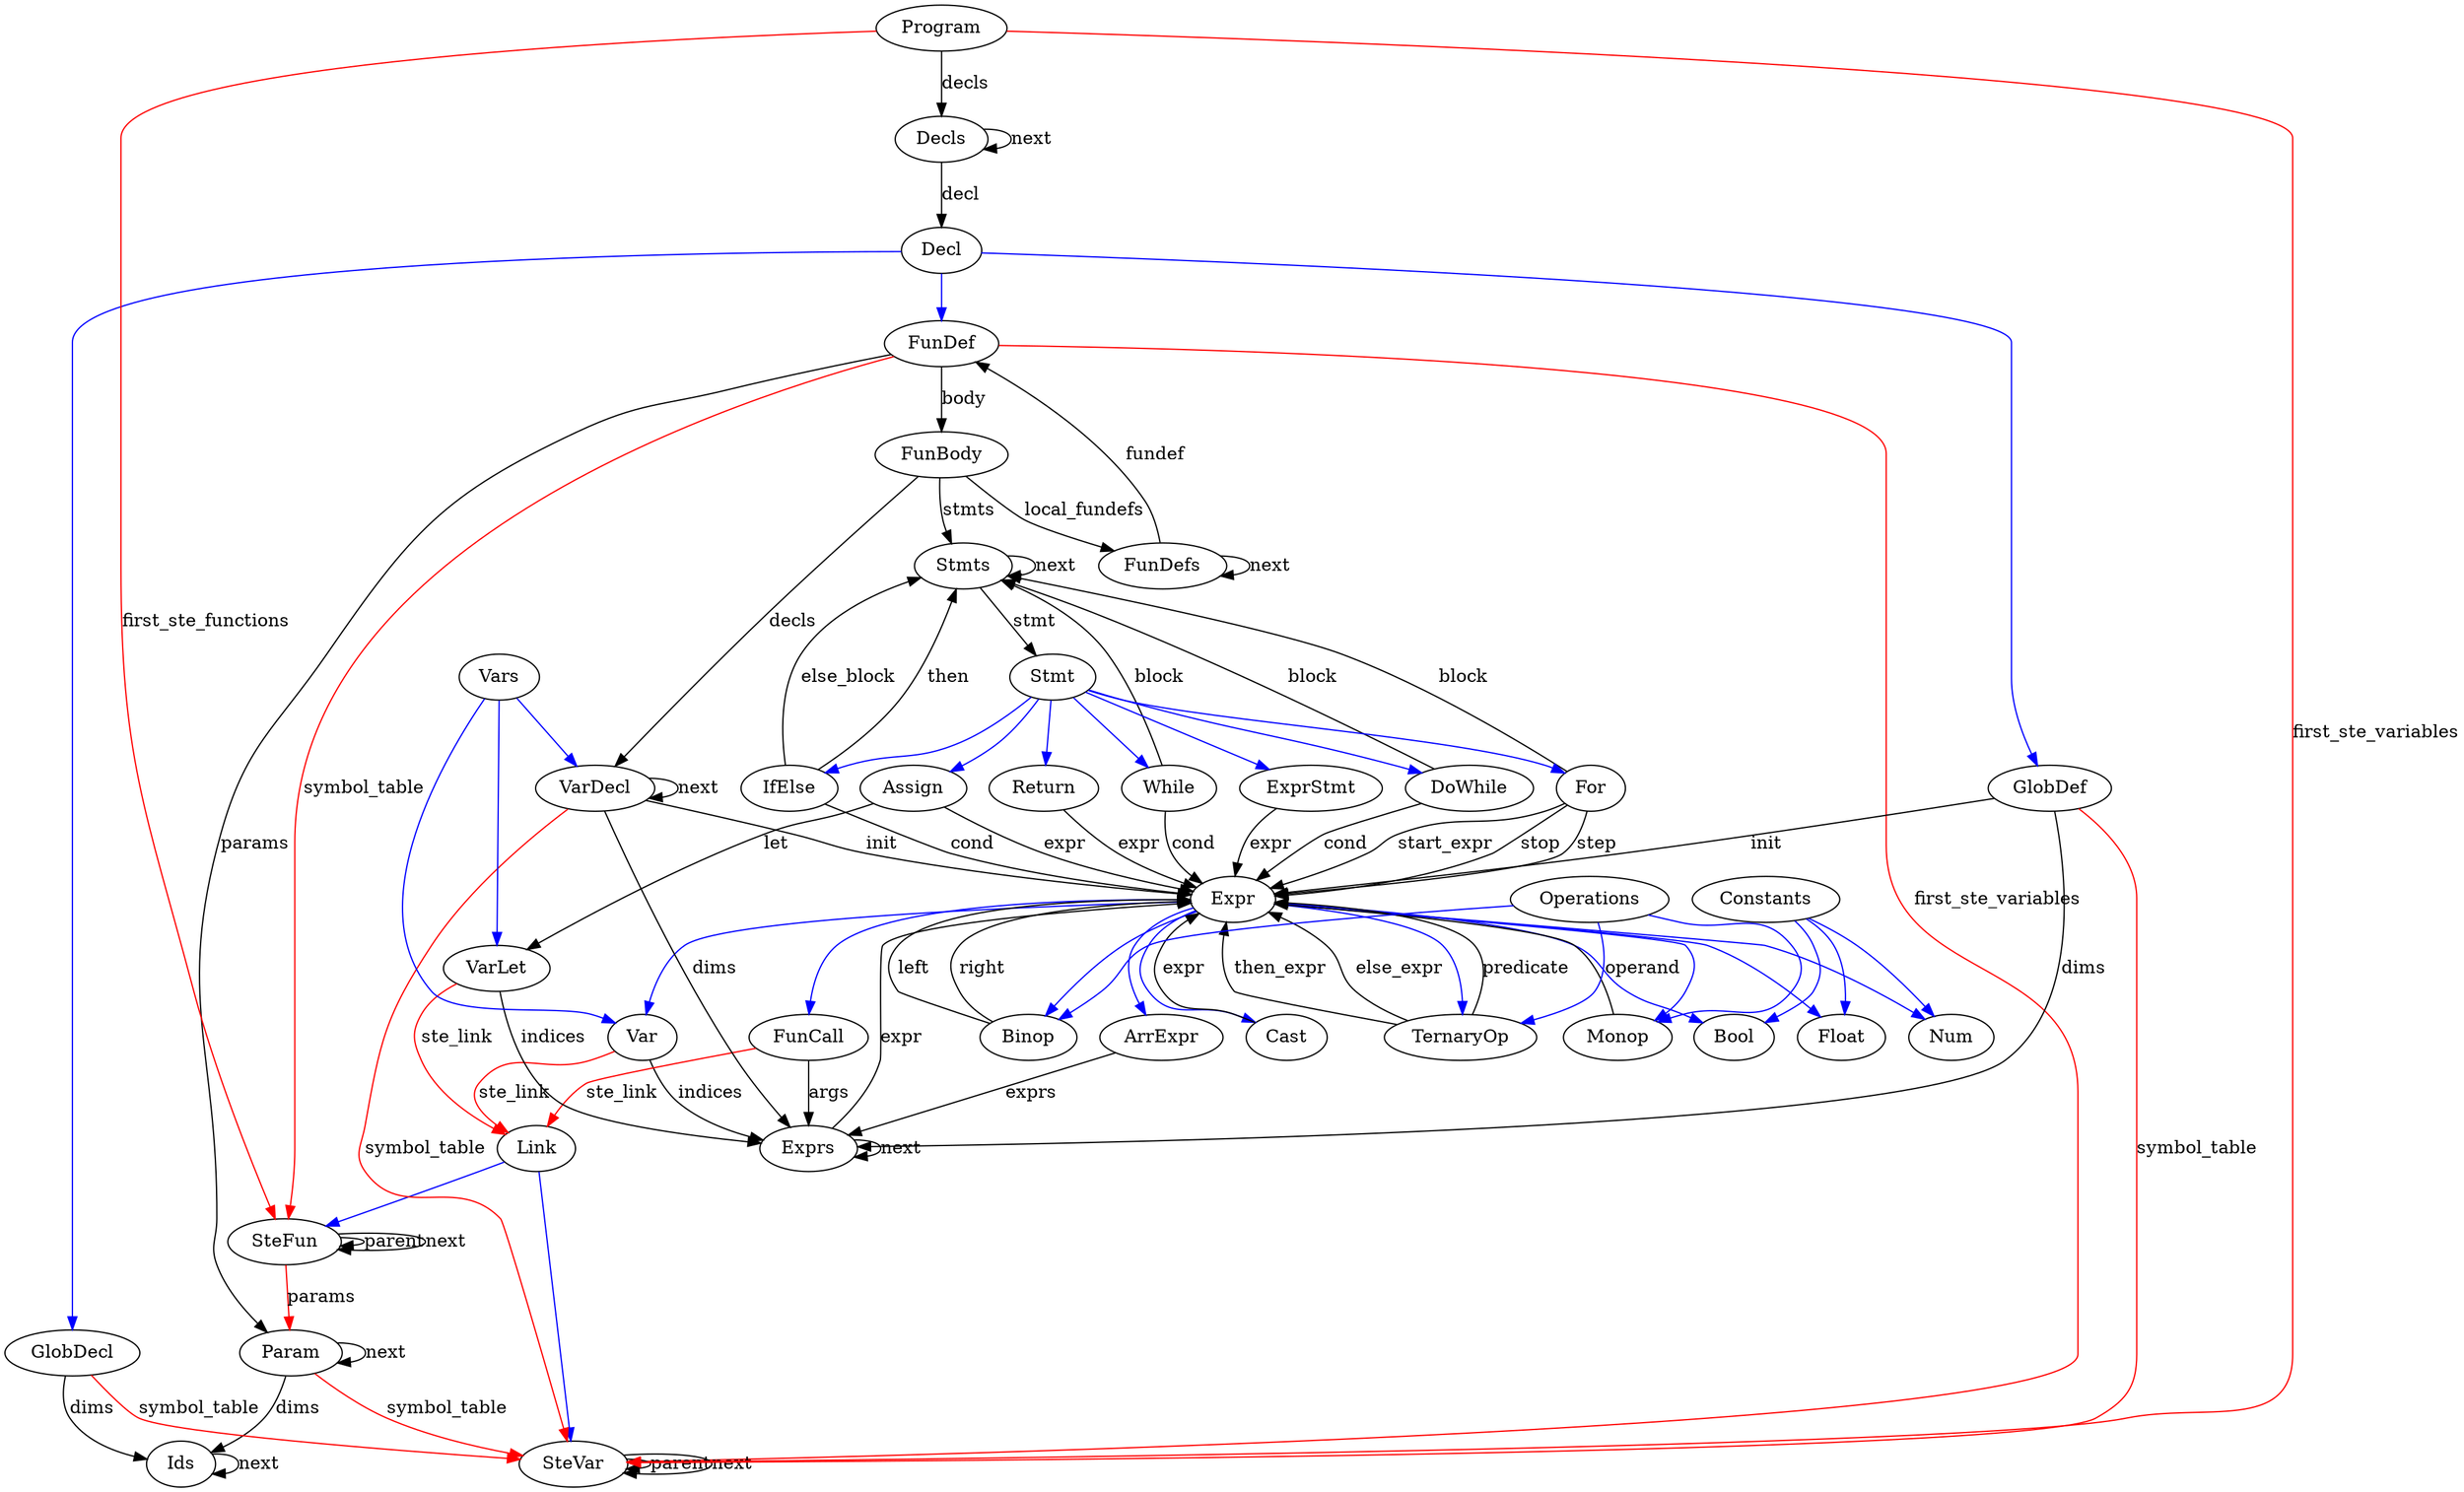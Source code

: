 digraph Ast {
Ids;
Ids -> Ids[label="next"]
ArrExpr;
ArrExpr -> Exprs[label="exprs"]
FunDefs;
FunDefs -> FunDef[label="fundef"]
FunDefs -> FunDefs[label="next"]
SteFun;
SteFun -> SteFun[label="parent"]
SteFun -> SteFun[label="next"]
SteFun -> Param[color=red, label="params"]
SteVar;
SteVar -> SteVar[label="parent"]
SteVar -> SteVar[label="next"]
Bool;
Float;
Num;
Var;
Var -> Exprs[label="indices"]
Var -> Link[color=red, label="ste_link"]
Exprs;
Exprs -> Expr[label="expr"]
Exprs -> Exprs[label="next"]
FunCall;
FunCall -> Exprs[label="args"]
FunCall -> Link[color=red, label="ste_link"]
Cast;
Cast -> Expr[label="expr"]
VarLet;
VarLet -> Exprs[label="indices"]
VarLet -> Link[color=red, label="ste_link"]
TernaryOp;
TernaryOp -> Expr[label="predicate"]
TernaryOp -> Expr[label="then_expr"]
TernaryOp -> Expr[label="else_expr"]
Monop;
Monop -> Expr[label="operand"]
Binop;
Binop -> Expr[label="left"]
Binop -> Expr[label="right"]
Return;
Return -> Expr[label="expr"]
For;
For -> Expr[label="start_expr"]
For -> Expr[label="stop"]
For -> Expr[label="step"]
For -> Stmts[label="block"]
DoWhile;
DoWhile -> Expr[label="cond"]
DoWhile -> Stmts[label="block"]
While;
While -> Expr[label="cond"]
While -> Stmts[label="block"]
IfElse;
IfElse -> Expr[label="cond"]
IfElse -> Stmts[label="then"]
IfElse -> Stmts[label="else_block"]
ExprStmt;
ExprStmt -> Expr[label="expr"]
Assign;
Assign -> VarLet[label="let"]
Assign -> Expr[label="expr"]
Stmts;
Stmts -> Stmt[label="stmt"]
Stmts -> Stmts[label="next"]
VarDecl;
VarDecl -> Exprs[label="dims"]
VarDecl -> Expr[label="init"]
VarDecl -> VarDecl[label="next"]
VarDecl -> SteVar[color=red, label="symbol_table"]
Param;
Param -> Ids[label="dims"]
Param -> Param[label="next"]
Param -> SteVar[color=red, label="symbol_table"]
FunBody;
FunBody -> VarDecl[label="decls"]
FunBody -> FunDefs[label="local_fundefs"]
FunBody -> Stmts[label="stmts"]
FunDef;
FunDef -> FunBody[label="body"]
FunDef -> Param[label="params"]
FunDef -> SteFun[color=red, label="symbol_table"]
FunDef -> SteVar[color=red, label="first_ste_variables"]
GlobDef;
GlobDef -> Exprs[label="dims"]
GlobDef -> Expr[label="init"]
GlobDef -> SteVar[color=red, label="symbol_table"]
GlobDecl;
GlobDecl -> Ids[label="dims"]
GlobDecl -> SteVar[color=red, label="symbol_table"]
Decls;
Decls -> Decl[label="decl"]
Decls -> Decls[label="next"]
Program;
Program -> Decls[label="decls"]
Program -> SteVar[color=red, label="first_ste_variables"]
Program -> SteFun[color=red, label="first_ste_functions"]
Link;
Link -> SteVar [color=blue]
Link -> SteFun [color=blue]
Stmt;
Stmt -> Assign [color=blue]
Stmt -> ExprStmt [color=blue]
Stmt -> IfElse [color=blue]
Stmt -> While [color=blue]
Stmt -> Return [color=blue]
Stmt -> For [color=blue]
Stmt -> DoWhile [color=blue]
Expr;
Expr -> Cast [color=blue]
Expr -> FunCall [color=blue]
Expr -> Var [color=blue]
Expr -> Num [color=blue]
Expr -> TernaryOp [color=blue]
Expr -> Monop [color=blue]
Expr -> Float [color=blue]
Expr -> ArrExpr [color=blue]
Expr -> Bool [color=blue]
Expr -> Binop [color=blue]
Vars;
Vars -> VarDecl [color=blue]
Vars -> VarLet [color=blue]
Vars -> Var [color=blue]
Decl;
Decl -> GlobDef [color=blue]
Decl -> GlobDecl [color=blue]
Decl -> FunDef [color=blue]
Operations;
Operations -> Binop [color=blue]
Operations -> Monop [color=blue]
Operations -> TernaryOp [color=blue]
Constants;
Constants -> Float [color=blue]
Constants -> Num [color=blue]
Constants -> Bool [color=blue]
}
